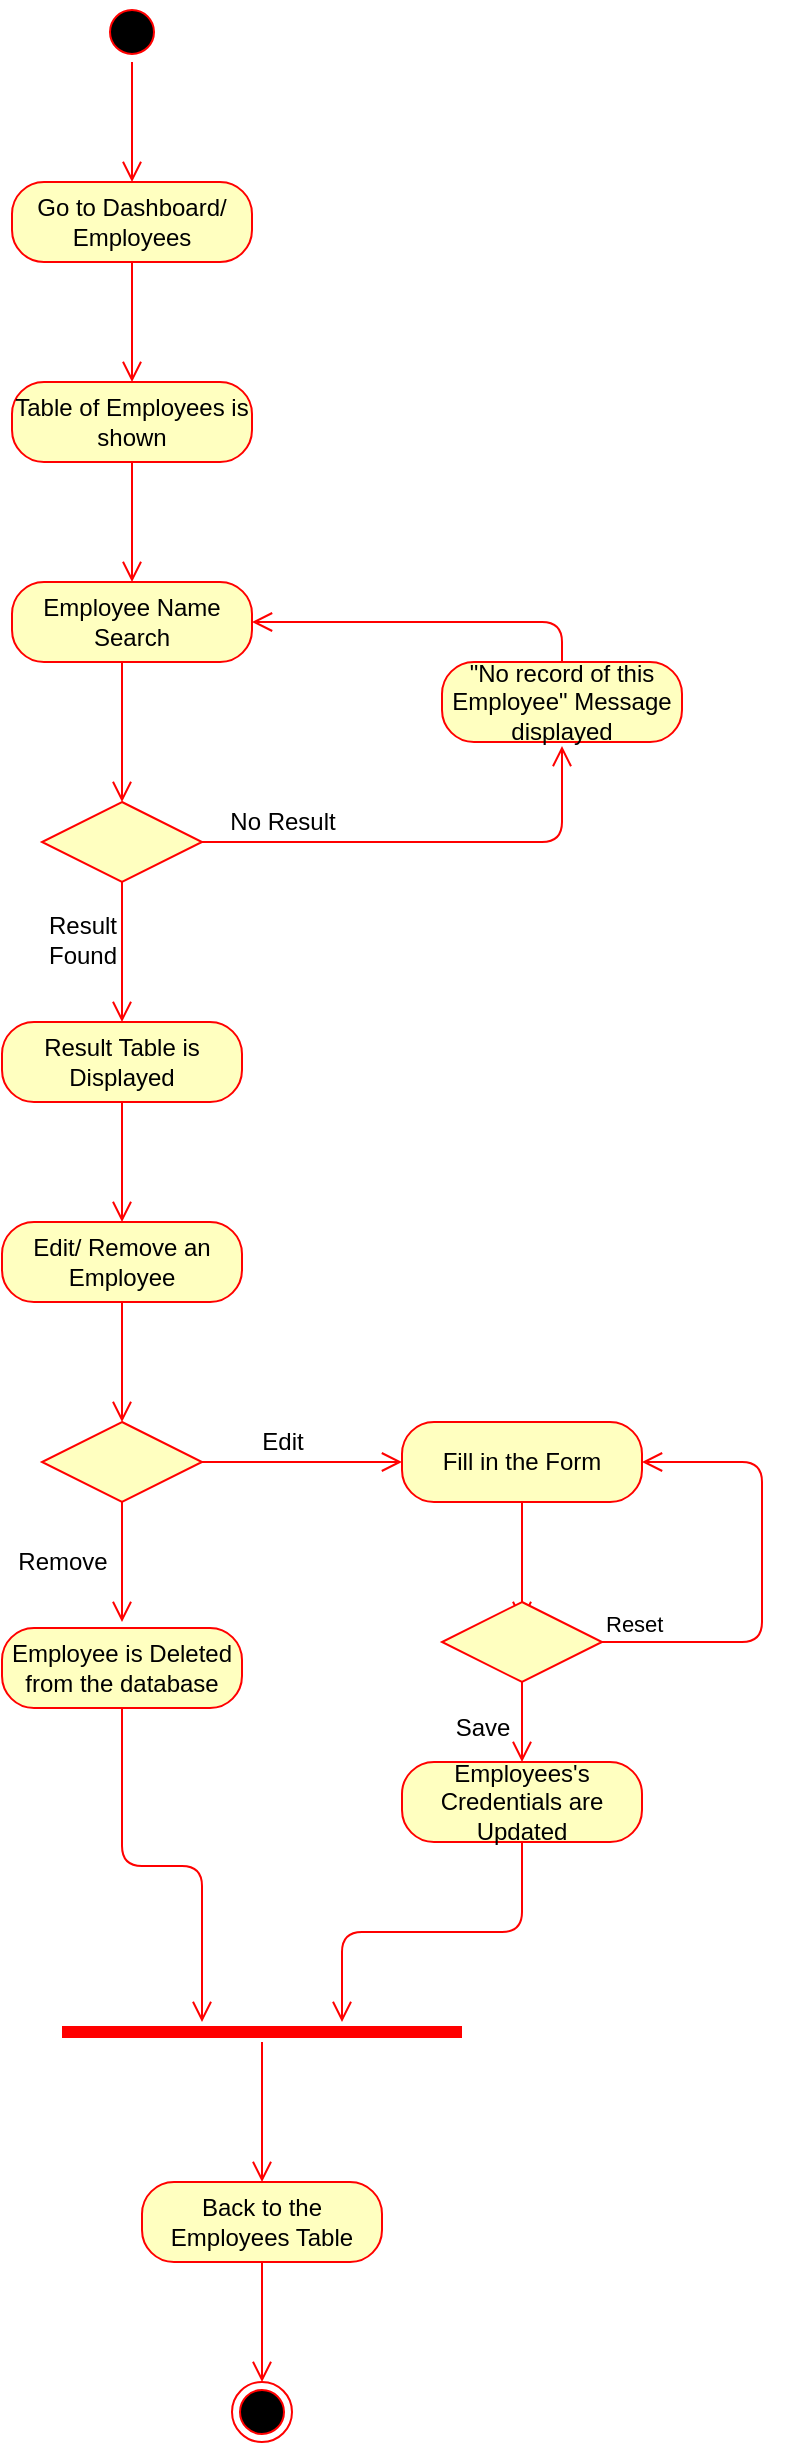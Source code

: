 <mxfile version="13.0.9" type="github">
  <diagram id="sk69t2QtppIQ95Hcn-rE" name="Page-1">
    <mxGraphModel dx="782" dy="469" grid="1" gridSize="10" guides="1" tooltips="1" connect="1" arrows="1" fold="1" page="1" pageScale="1" pageWidth="827" pageHeight="1169" math="0" shadow="0">
      <root>
        <mxCell id="0" />
        <mxCell id="1" parent="0" />
        <mxCell id="vAn11ckCFEnfFTK5gUzR-1" value="" style="ellipse;html=1;shape=startState;fillColor=#000000;strokeColor=#ff0000;" vertex="1" parent="1">
          <mxGeometry x="390" y="40" width="30" height="30" as="geometry" />
        </mxCell>
        <mxCell id="vAn11ckCFEnfFTK5gUzR-2" value="" style="edgeStyle=orthogonalEdgeStyle;html=1;verticalAlign=bottom;endArrow=open;endSize=8;strokeColor=#ff0000;" edge="1" source="vAn11ckCFEnfFTK5gUzR-1" parent="1">
          <mxGeometry relative="1" as="geometry">
            <mxPoint x="405" y="130" as="targetPoint" />
          </mxGeometry>
        </mxCell>
        <mxCell id="vAn11ckCFEnfFTK5gUzR-3" value="Go to Dashboard/ Employees" style="rounded=1;whiteSpace=wrap;html=1;arcSize=40;fontColor=#000000;fillColor=#ffffc0;strokeColor=#ff0000;" vertex="1" parent="1">
          <mxGeometry x="345" y="130" width="120" height="40" as="geometry" />
        </mxCell>
        <mxCell id="vAn11ckCFEnfFTK5gUzR-4" value="" style="edgeStyle=orthogonalEdgeStyle;html=1;verticalAlign=bottom;endArrow=open;endSize=8;strokeColor=#ff0000;" edge="1" source="vAn11ckCFEnfFTK5gUzR-3" parent="1">
          <mxGeometry relative="1" as="geometry">
            <mxPoint x="405" y="230" as="targetPoint" />
          </mxGeometry>
        </mxCell>
        <mxCell id="vAn11ckCFEnfFTK5gUzR-5" value="Table of Employees is shown" style="rounded=1;whiteSpace=wrap;html=1;arcSize=40;fontColor=#000000;fillColor=#ffffc0;strokeColor=#ff0000;" vertex="1" parent="1">
          <mxGeometry x="345" y="230" width="120" height="40" as="geometry" />
        </mxCell>
        <mxCell id="vAn11ckCFEnfFTK5gUzR-6" value="" style="edgeStyle=orthogonalEdgeStyle;html=1;verticalAlign=bottom;endArrow=open;endSize=8;strokeColor=#ff0000;" edge="1" source="vAn11ckCFEnfFTK5gUzR-5" parent="1">
          <mxGeometry relative="1" as="geometry">
            <mxPoint x="405" y="330" as="targetPoint" />
          </mxGeometry>
        </mxCell>
        <mxCell id="vAn11ckCFEnfFTK5gUzR-7" value="Employee Name Search" style="rounded=1;whiteSpace=wrap;html=1;arcSize=40;fontColor=#000000;fillColor=#ffffc0;strokeColor=#ff0000;" vertex="1" parent="1">
          <mxGeometry x="345" y="330" width="120" height="40" as="geometry" />
        </mxCell>
        <mxCell id="vAn11ckCFEnfFTK5gUzR-8" value="" style="edgeStyle=orthogonalEdgeStyle;html=1;verticalAlign=bottom;endArrow=open;endSize=8;strokeColor=#ff0000;" edge="1" source="vAn11ckCFEnfFTK5gUzR-7" parent="1">
          <mxGeometry relative="1" as="geometry">
            <mxPoint x="400" y="440" as="targetPoint" />
            <Array as="points">
              <mxPoint x="400" y="440" />
              <mxPoint x="400" y="440" />
            </Array>
          </mxGeometry>
        </mxCell>
        <mxCell id="vAn11ckCFEnfFTK5gUzR-9" value="" style="rhombus;whiteSpace=wrap;html=1;fillColor=#ffffc0;strokeColor=#ff0000;" vertex="1" parent="1">
          <mxGeometry x="360" y="440" width="80" height="40" as="geometry" />
        </mxCell>
        <mxCell id="vAn11ckCFEnfFTK5gUzR-10" value="" style="edgeStyle=orthogonalEdgeStyle;html=1;align=left;verticalAlign=bottom;endArrow=open;endSize=8;strokeColor=#ff0000;" edge="1" source="vAn11ckCFEnfFTK5gUzR-9" parent="1">
          <mxGeometry x="-1" relative="1" as="geometry">
            <mxPoint x="620" y="412" as="targetPoint" />
            <Array as="points">
              <mxPoint x="620" y="460" />
            </Array>
          </mxGeometry>
        </mxCell>
        <mxCell id="vAn11ckCFEnfFTK5gUzR-11" value="" style="edgeStyle=orthogonalEdgeStyle;html=1;align=left;verticalAlign=top;endArrow=open;endSize=8;strokeColor=#ff0000;" edge="1" source="vAn11ckCFEnfFTK5gUzR-9" parent="1">
          <mxGeometry x="1" y="86" relative="1" as="geometry">
            <mxPoint x="400" y="550" as="targetPoint" />
            <mxPoint x="-36" y="70" as="offset" />
          </mxGeometry>
        </mxCell>
        <mxCell id="vAn11ckCFEnfFTK5gUzR-12" value="No Result" style="text;html=1;align=center;verticalAlign=middle;resizable=0;points=[];autosize=1;" vertex="1" parent="1">
          <mxGeometry x="445" y="440" width="70" height="20" as="geometry" />
        </mxCell>
        <mxCell id="vAn11ckCFEnfFTK5gUzR-13" value="Result &lt;br&gt;Found" style="text;html=1;align=center;verticalAlign=middle;resizable=0;points=[];autosize=1;" vertex="1" parent="1">
          <mxGeometry x="355" y="494" width="50" height="30" as="geometry" />
        </mxCell>
        <mxCell id="vAn11ckCFEnfFTK5gUzR-14" value="Result Table is Displayed" style="rounded=1;whiteSpace=wrap;html=1;arcSize=40;fontColor=#000000;fillColor=#ffffc0;strokeColor=#ff0000;" vertex="1" parent="1">
          <mxGeometry x="340" y="550" width="120" height="40" as="geometry" />
        </mxCell>
        <mxCell id="vAn11ckCFEnfFTK5gUzR-15" value="" style="edgeStyle=orthogonalEdgeStyle;html=1;verticalAlign=bottom;endArrow=open;endSize=8;strokeColor=#ff0000;" edge="1" source="vAn11ckCFEnfFTK5gUzR-14" parent="1">
          <mxGeometry relative="1" as="geometry">
            <mxPoint x="400" y="650" as="targetPoint" />
          </mxGeometry>
        </mxCell>
        <mxCell id="vAn11ckCFEnfFTK5gUzR-16" value="&quot;No record of this Employee&quot; Message displayed" style="rounded=1;whiteSpace=wrap;html=1;arcSize=40;fontColor=#000000;fillColor=#ffffc0;strokeColor=#ff0000;" vertex="1" parent="1">
          <mxGeometry x="560" y="370" width="120" height="40" as="geometry" />
        </mxCell>
        <mxCell id="vAn11ckCFEnfFTK5gUzR-20" value="" style="edgeStyle=orthogonalEdgeStyle;html=1;verticalAlign=bottom;endArrow=open;endSize=8;strokeColor=#ff0000;entryX=1;entryY=0.5;entryDx=0;entryDy=0;exitX=0.5;exitY=0;exitDx=0;exitDy=0;" edge="1" parent="1" source="vAn11ckCFEnfFTK5gUzR-16" target="vAn11ckCFEnfFTK5gUzR-7">
          <mxGeometry relative="1" as="geometry">
            <mxPoint x="630" y="470" as="targetPoint" />
            <mxPoint x="620" y="330" as="sourcePoint" />
            <Array as="points">
              <mxPoint x="620" y="350" />
            </Array>
          </mxGeometry>
        </mxCell>
        <mxCell id="vAn11ckCFEnfFTK5gUzR-21" value="Edit/ Remove an Employee" style="rounded=1;whiteSpace=wrap;html=1;arcSize=40;fontColor=#000000;fillColor=#ffffc0;strokeColor=#ff0000;" vertex="1" parent="1">
          <mxGeometry x="340" y="650" width="120" height="40" as="geometry" />
        </mxCell>
        <mxCell id="vAn11ckCFEnfFTK5gUzR-22" value="" style="edgeStyle=orthogonalEdgeStyle;html=1;verticalAlign=bottom;endArrow=open;endSize=8;strokeColor=#ff0000;" edge="1" source="vAn11ckCFEnfFTK5gUzR-21" parent="1">
          <mxGeometry relative="1" as="geometry">
            <mxPoint x="400" y="750" as="targetPoint" />
          </mxGeometry>
        </mxCell>
        <mxCell id="vAn11ckCFEnfFTK5gUzR-23" value="" style="rhombus;whiteSpace=wrap;html=1;fillColor=#ffffc0;strokeColor=#ff0000;" vertex="1" parent="1">
          <mxGeometry x="360" y="750" width="80" height="40" as="geometry" />
        </mxCell>
        <mxCell id="vAn11ckCFEnfFTK5gUzR-24" value="" style="edgeStyle=orthogonalEdgeStyle;html=1;align=left;verticalAlign=bottom;endArrow=open;endSize=8;strokeColor=#ff0000;" edge="1" source="vAn11ckCFEnfFTK5gUzR-23" parent="1">
          <mxGeometry x="-1" relative="1" as="geometry">
            <mxPoint x="540" y="770" as="targetPoint" />
          </mxGeometry>
        </mxCell>
        <mxCell id="vAn11ckCFEnfFTK5gUzR-25" value="" style="edgeStyle=orthogonalEdgeStyle;html=1;align=left;verticalAlign=top;endArrow=open;endSize=8;strokeColor=#ff0000;" edge="1" source="vAn11ckCFEnfFTK5gUzR-23" parent="1">
          <mxGeometry x="-0.333" y="70" relative="1" as="geometry">
            <mxPoint x="400" y="850" as="targetPoint" />
            <mxPoint as="offset" />
          </mxGeometry>
        </mxCell>
        <mxCell id="vAn11ckCFEnfFTK5gUzR-26" value="Edit" style="text;html=1;align=center;verticalAlign=middle;resizable=0;points=[];autosize=1;" vertex="1" parent="1">
          <mxGeometry x="460" y="750" width="40" height="20" as="geometry" />
        </mxCell>
        <mxCell id="vAn11ckCFEnfFTK5gUzR-27" value="Remove" style="text;html=1;align=center;verticalAlign=middle;resizable=0;points=[];autosize=1;" vertex="1" parent="1">
          <mxGeometry x="340" y="810" width="60" height="20" as="geometry" />
        </mxCell>
        <mxCell id="vAn11ckCFEnfFTK5gUzR-28" value="Fill in the Form" style="rounded=1;whiteSpace=wrap;html=1;arcSize=40;fontColor=#000000;fillColor=#ffffc0;strokeColor=#ff0000;" vertex="1" parent="1">
          <mxGeometry x="540" y="750" width="120" height="40" as="geometry" />
        </mxCell>
        <mxCell id="vAn11ckCFEnfFTK5gUzR-29" value="" style="edgeStyle=orthogonalEdgeStyle;html=1;verticalAlign=bottom;endArrow=open;endSize=8;strokeColor=#ff0000;" edge="1" source="vAn11ckCFEnfFTK5gUzR-28" parent="1">
          <mxGeometry relative="1" as="geometry">
            <mxPoint x="600" y="850" as="targetPoint" />
          </mxGeometry>
        </mxCell>
        <mxCell id="vAn11ckCFEnfFTK5gUzR-30" value="" style="rhombus;whiteSpace=wrap;html=1;fillColor=#ffffc0;strokeColor=#ff0000;" vertex="1" parent="1">
          <mxGeometry x="560" y="840" width="80" height="40" as="geometry" />
        </mxCell>
        <mxCell id="vAn11ckCFEnfFTK5gUzR-31" value="Reset" style="edgeStyle=orthogonalEdgeStyle;html=1;align=left;verticalAlign=bottom;endArrow=open;endSize=8;strokeColor=#ff0000;exitX=1;exitY=0.5;exitDx=0;exitDy=0;entryX=1;entryY=0.5;entryDx=0;entryDy=0;" edge="1" source="vAn11ckCFEnfFTK5gUzR-30" parent="1" target="vAn11ckCFEnfFTK5gUzR-28">
          <mxGeometry x="-1" relative="1" as="geometry">
            <mxPoint x="700" y="770" as="targetPoint" />
            <Array as="points">
              <mxPoint x="720" y="860" />
              <mxPoint x="720" y="770" />
            </Array>
          </mxGeometry>
        </mxCell>
        <mxCell id="vAn11ckCFEnfFTK5gUzR-32" value="" style="edgeStyle=orthogonalEdgeStyle;html=1;align=left;verticalAlign=top;endArrow=open;endSize=8;strokeColor=#ff0000;" edge="1" source="vAn11ckCFEnfFTK5gUzR-30" parent="1">
          <mxGeometry x="-1" relative="1" as="geometry">
            <mxPoint x="600" y="920" as="targetPoint" />
          </mxGeometry>
        </mxCell>
        <mxCell id="vAn11ckCFEnfFTK5gUzR-34" value="Save" style="text;html=1;align=center;verticalAlign=middle;resizable=0;points=[];autosize=1;" vertex="1" parent="1">
          <mxGeometry x="560" y="893" width="40" height="20" as="geometry" />
        </mxCell>
        <mxCell id="vAn11ckCFEnfFTK5gUzR-35" value="Employees&#39;s Credentials are Updated" style="rounded=1;whiteSpace=wrap;html=1;arcSize=40;fontColor=#000000;fillColor=#ffffc0;strokeColor=#ff0000;" vertex="1" parent="1">
          <mxGeometry x="540" y="920" width="120" height="40" as="geometry" />
        </mxCell>
        <mxCell id="vAn11ckCFEnfFTK5gUzR-36" value="" style="edgeStyle=orthogonalEdgeStyle;html=1;verticalAlign=bottom;endArrow=open;endSize=8;strokeColor=#ff0000;" edge="1" source="vAn11ckCFEnfFTK5gUzR-35" parent="1" target="vAn11ckCFEnfFTK5gUzR-39">
          <mxGeometry relative="1" as="geometry">
            <mxPoint x="600" y="1020" as="targetPoint" />
            <Array as="points">
              <mxPoint x="600" y="1005" />
              <mxPoint x="510" y="1005" />
            </Array>
          </mxGeometry>
        </mxCell>
        <mxCell id="vAn11ckCFEnfFTK5gUzR-37" value="Employee is Deleted from the database" style="rounded=1;whiteSpace=wrap;html=1;arcSize=40;fontColor=#000000;fillColor=#ffffc0;strokeColor=#ff0000;" vertex="1" parent="1">
          <mxGeometry x="340" y="853" width="120" height="40" as="geometry" />
        </mxCell>
        <mxCell id="vAn11ckCFEnfFTK5gUzR-38" value="" style="edgeStyle=orthogonalEdgeStyle;html=1;verticalAlign=bottom;endArrow=open;endSize=8;strokeColor=#ff0000;" edge="1" source="vAn11ckCFEnfFTK5gUzR-37" parent="1" target="vAn11ckCFEnfFTK5gUzR-39">
          <mxGeometry relative="1" as="geometry">
            <mxPoint x="460" y="1050" as="targetPoint" />
            <Array as="points">
              <mxPoint x="400" y="972" />
              <mxPoint x="440" y="972" />
            </Array>
          </mxGeometry>
        </mxCell>
        <mxCell id="vAn11ckCFEnfFTK5gUzR-39" value="" style="shape=line;html=1;strokeWidth=6;strokeColor=#ff0000;" vertex="1" parent="1">
          <mxGeometry x="370" y="1050" width="200" height="10" as="geometry" />
        </mxCell>
        <mxCell id="vAn11ckCFEnfFTK5gUzR-40" value="" style="edgeStyle=orthogonalEdgeStyle;html=1;verticalAlign=bottom;endArrow=open;endSize=8;strokeColor=#ff0000;" edge="1" source="vAn11ckCFEnfFTK5gUzR-39" parent="1">
          <mxGeometry relative="1" as="geometry">
            <mxPoint x="470" y="1130" as="targetPoint" />
          </mxGeometry>
        </mxCell>
        <mxCell id="vAn11ckCFEnfFTK5gUzR-42" value="Back to the Employees Table" style="rounded=1;whiteSpace=wrap;html=1;arcSize=40;fontColor=#000000;fillColor=#ffffc0;strokeColor=#ff0000;" vertex="1" parent="1">
          <mxGeometry x="410" y="1130" width="120" height="40" as="geometry" />
        </mxCell>
        <mxCell id="vAn11ckCFEnfFTK5gUzR-43" value="" style="edgeStyle=orthogonalEdgeStyle;html=1;verticalAlign=bottom;endArrow=open;endSize=8;strokeColor=#ff0000;" edge="1" source="vAn11ckCFEnfFTK5gUzR-42" parent="1">
          <mxGeometry relative="1" as="geometry">
            <mxPoint x="470" y="1230" as="targetPoint" />
          </mxGeometry>
        </mxCell>
        <mxCell id="vAn11ckCFEnfFTK5gUzR-44" value="" style="ellipse;html=1;shape=endState;fillColor=#000000;strokeColor=#ff0000;" vertex="1" parent="1">
          <mxGeometry x="455" y="1230" width="30" height="30" as="geometry" />
        </mxCell>
      </root>
    </mxGraphModel>
  </diagram>
</mxfile>
